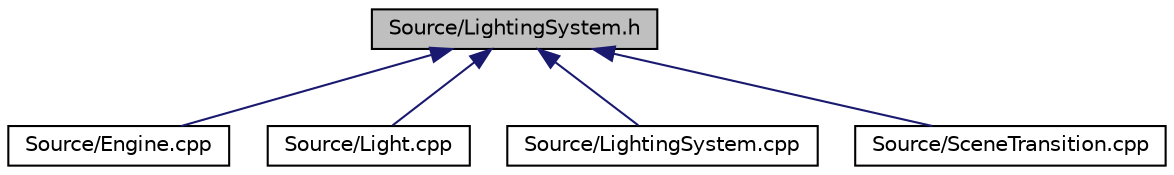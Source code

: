 digraph "Source/LightingSystem.h"
{
 // LATEX_PDF_SIZE
  edge [fontname="Helvetica",fontsize="10",labelfontname="Helvetica",labelfontsize="10"];
  node [fontname="Helvetica",fontsize="10",shape=record];
  Node1 [label="Source/LightingSystem.h",height=0.2,width=0.4,color="black", fillcolor="grey75", style="filled", fontcolor="black",tooltip="Lighting system interface."];
  Node1 -> Node2 [dir="back",color="midnightblue",fontsize="10",style="solid"];
  Node2 [label="Source/Engine.cpp",height=0.2,width=0.4,color="black", fillcolor="white", style="filled",URL="$Engine_8cpp.html",tooltip="Engine class."];
  Node1 -> Node3 [dir="back",color="midnightblue",fontsize="10",style="solid"];
  Node3 [label="Source/Light.cpp",height=0.2,width=0.4,color="black", fillcolor="white", style="filled",URL="$Light_8cpp.html",tooltip="Light source component. It shines."];
  Node1 -> Node4 [dir="back",color="midnightblue",fontsize="10",style="solid"];
  Node4 [label="Source/LightingSystem.cpp",height=0.2,width=0.4,color="black", fillcolor="white", style="filled",URL="$LightingSystem_8cpp.html",tooltip="Renders lights in the scene."];
  Node1 -> Node5 [dir="back",color="midnightblue",fontsize="10",style="solid"];
  Node5 [label="Source/SceneTransition.cpp",height=0.2,width=0.4,color="black", fillcolor="white", style="filled",URL="$SceneTransition_8cpp.html",tooltip="fades a texture out and in when transitioning between scenes"];
}
